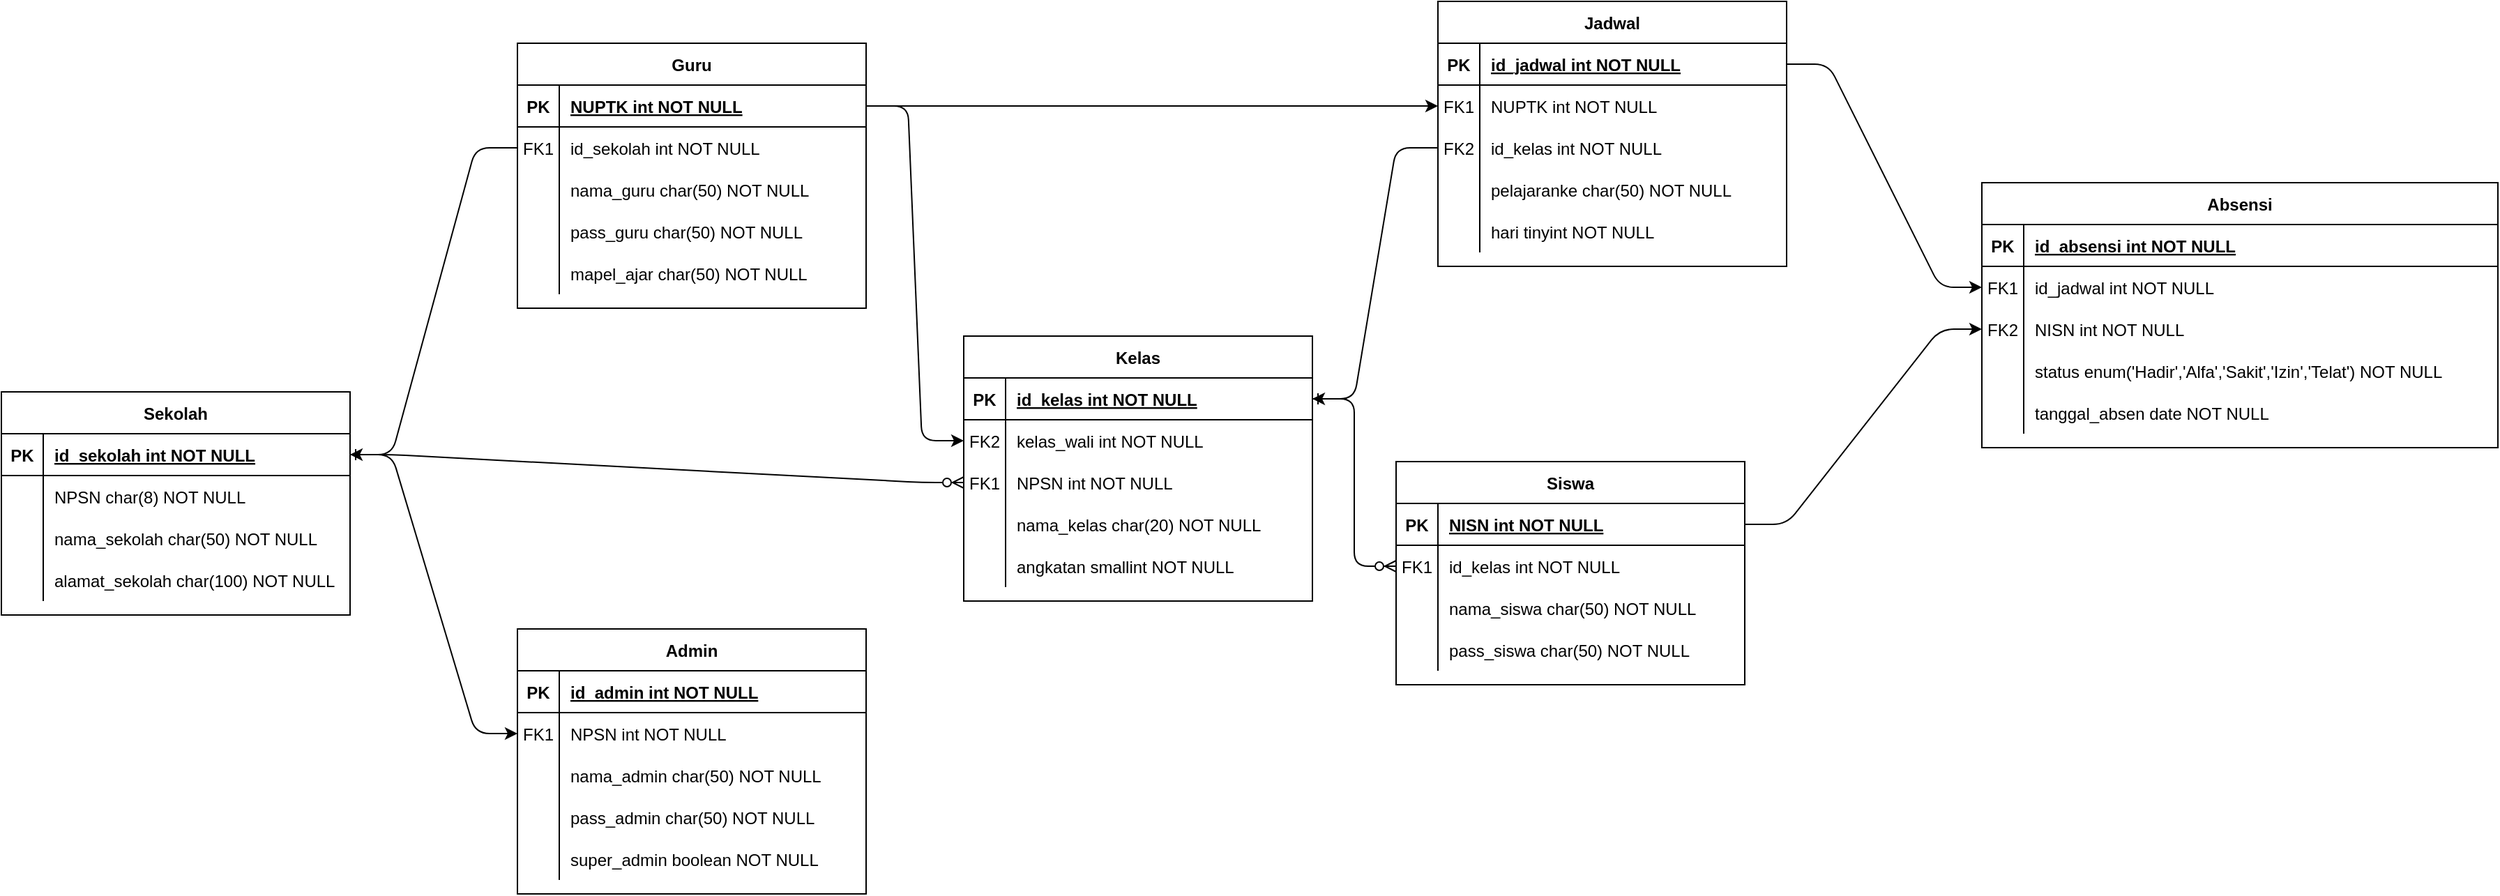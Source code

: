 <mxfile version="24.3.1" type="github">
  <diagram id="R2lEEEUBdFMjLlhIrx00" name="Page-1">
    <mxGraphModel dx="1929" dy="1655" grid="1" gridSize="10" guides="1" tooltips="1" connect="1" arrows="1" fold="1" page="1" pageScale="1" pageWidth="850" pageHeight="1100" math="0" shadow="0" extFonts="Permanent Marker^https://fonts.googleapis.com/css?family=Permanent+Marker">
      <root>
        <mxCell id="0" />
        <mxCell id="1" parent="0" />
        <mxCell id="C-vyLk0tnHw3VtMMgP7b-1" value="" style="edgeStyle=entityRelationEdgeStyle;endArrow=ERzeroToMany;startArrow=ERone;endFill=1;startFill=0;exitX=1;exitY=0.5;exitDx=0;exitDy=0;" parent="1" source="qfXCNhMlmy6fpv2L7N5--2" target="C-vyLk0tnHw3VtMMgP7b-6" edge="1">
          <mxGeometry width="100" height="100" relative="1" as="geometry">
            <mxPoint x="-100" y="-70" as="sourcePoint" />
            <mxPoint y="-170" as="targetPoint" />
          </mxGeometry>
        </mxCell>
        <mxCell id="C-vyLk0tnHw3VtMMgP7b-12" value="" style="edgeStyle=entityRelationEdgeStyle;endArrow=ERzeroToMany;startArrow=ERone;endFill=1;startFill=0;" parent="1" source="C-vyLk0tnHw3VtMMgP7b-3" target="C-vyLk0tnHw3VtMMgP7b-17" edge="1">
          <mxGeometry width="100" height="100" relative="1" as="geometry">
            <mxPoint x="-40" y="-610" as="sourcePoint" />
            <mxPoint x="20" y="-585" as="targetPoint" />
          </mxGeometry>
        </mxCell>
        <mxCell id="C-vyLk0tnHw3VtMMgP7b-2" value="Kelas" style="shape=table;startSize=30;container=1;collapsible=1;childLayout=tableLayout;fixedRows=1;rowLines=0;fontStyle=1;align=center;resizeLast=1;" parent="1" vertex="1">
          <mxGeometry x="-310" y="-710" width="250" height="190" as="geometry" />
        </mxCell>
        <mxCell id="C-vyLk0tnHw3VtMMgP7b-3" value="" style="shape=partialRectangle;collapsible=0;dropTarget=0;pointerEvents=0;fillColor=none;points=[[0,0.5],[1,0.5]];portConstraint=eastwest;top=0;left=0;right=0;bottom=1;" parent="C-vyLk0tnHw3VtMMgP7b-2" vertex="1">
          <mxGeometry y="30" width="250" height="30" as="geometry" />
        </mxCell>
        <mxCell id="C-vyLk0tnHw3VtMMgP7b-4" value="PK" style="shape=partialRectangle;overflow=hidden;connectable=0;fillColor=none;top=0;left=0;bottom=0;right=0;fontStyle=1;" parent="C-vyLk0tnHw3VtMMgP7b-3" vertex="1">
          <mxGeometry width="30" height="30" as="geometry">
            <mxRectangle width="30" height="30" as="alternateBounds" />
          </mxGeometry>
        </mxCell>
        <mxCell id="C-vyLk0tnHw3VtMMgP7b-5" value="id_kelas int NOT NULL " style="shape=partialRectangle;overflow=hidden;connectable=0;fillColor=none;top=0;left=0;bottom=0;right=0;align=left;spacingLeft=6;fontStyle=5;" parent="C-vyLk0tnHw3VtMMgP7b-3" vertex="1">
          <mxGeometry x="30" width="220" height="30" as="geometry">
            <mxRectangle width="220" height="30" as="alternateBounds" />
          </mxGeometry>
        </mxCell>
        <mxCell id="qfXCNhMlmy6fpv2L7N5--74" value="" style="shape=partialRectangle;collapsible=0;dropTarget=0;pointerEvents=0;fillColor=none;points=[[0,0.5],[1,0.5]];portConstraint=eastwest;top=0;left=0;right=0;bottom=0;" parent="C-vyLk0tnHw3VtMMgP7b-2" vertex="1">
          <mxGeometry y="60" width="250" height="30" as="geometry" />
        </mxCell>
        <mxCell id="qfXCNhMlmy6fpv2L7N5--75" value="FK2" style="shape=partialRectangle;overflow=hidden;connectable=0;fillColor=none;top=0;left=0;bottom=0;right=0;" parent="qfXCNhMlmy6fpv2L7N5--74" vertex="1">
          <mxGeometry width="30" height="30" as="geometry">
            <mxRectangle width="30" height="30" as="alternateBounds" />
          </mxGeometry>
        </mxCell>
        <mxCell id="qfXCNhMlmy6fpv2L7N5--76" value="kelas_wali int NOT NULL" style="shape=partialRectangle;overflow=hidden;connectable=0;fillColor=none;top=0;left=0;bottom=0;right=0;align=left;spacingLeft=6;" parent="qfXCNhMlmy6fpv2L7N5--74" vertex="1">
          <mxGeometry x="30" width="220" height="30" as="geometry">
            <mxRectangle width="220" height="30" as="alternateBounds" />
          </mxGeometry>
        </mxCell>
        <mxCell id="C-vyLk0tnHw3VtMMgP7b-6" value="" style="shape=partialRectangle;collapsible=0;dropTarget=0;pointerEvents=0;fillColor=none;points=[[0,0.5],[1,0.5]];portConstraint=eastwest;top=0;left=0;right=0;bottom=0;" parent="C-vyLk0tnHw3VtMMgP7b-2" vertex="1">
          <mxGeometry y="90" width="250" height="30" as="geometry" />
        </mxCell>
        <mxCell id="C-vyLk0tnHw3VtMMgP7b-7" value="FK1" style="shape=partialRectangle;overflow=hidden;connectable=0;fillColor=none;top=0;left=0;bottom=0;right=0;" parent="C-vyLk0tnHw3VtMMgP7b-6" vertex="1">
          <mxGeometry width="30" height="30" as="geometry">
            <mxRectangle width="30" height="30" as="alternateBounds" />
          </mxGeometry>
        </mxCell>
        <mxCell id="C-vyLk0tnHw3VtMMgP7b-8" value="NPSN int NOT NULL" style="shape=partialRectangle;overflow=hidden;connectable=0;fillColor=none;top=0;left=0;bottom=0;right=0;align=left;spacingLeft=6;" parent="C-vyLk0tnHw3VtMMgP7b-6" vertex="1">
          <mxGeometry x="30" width="220" height="30" as="geometry">
            <mxRectangle width="220" height="30" as="alternateBounds" />
          </mxGeometry>
        </mxCell>
        <mxCell id="C-vyLk0tnHw3VtMMgP7b-9" value="" style="shape=partialRectangle;collapsible=0;dropTarget=0;pointerEvents=0;fillColor=none;points=[[0,0.5],[1,0.5]];portConstraint=eastwest;top=0;left=0;right=0;bottom=0;" parent="C-vyLk0tnHw3VtMMgP7b-2" vertex="1">
          <mxGeometry y="120" width="250" height="30" as="geometry" />
        </mxCell>
        <mxCell id="C-vyLk0tnHw3VtMMgP7b-10" value="" style="shape=partialRectangle;overflow=hidden;connectable=0;fillColor=none;top=0;left=0;bottom=0;right=0;" parent="C-vyLk0tnHw3VtMMgP7b-9" vertex="1">
          <mxGeometry width="30" height="30" as="geometry">
            <mxRectangle width="30" height="30" as="alternateBounds" />
          </mxGeometry>
        </mxCell>
        <mxCell id="C-vyLk0tnHw3VtMMgP7b-11" value="nama_kelas char(20) NOT NULL" style="shape=partialRectangle;overflow=hidden;connectable=0;fillColor=none;top=0;left=0;bottom=0;right=0;align=left;spacingLeft=6;" parent="C-vyLk0tnHw3VtMMgP7b-9" vertex="1">
          <mxGeometry x="30" width="220" height="30" as="geometry">
            <mxRectangle width="220" height="30" as="alternateBounds" />
          </mxGeometry>
        </mxCell>
        <mxCell id="qfXCNhMlmy6fpv2L7N5--68" value="" style="shape=partialRectangle;collapsible=0;dropTarget=0;pointerEvents=0;fillColor=none;points=[[0,0.5],[1,0.5]];portConstraint=eastwest;top=0;left=0;right=0;bottom=0;" parent="C-vyLk0tnHw3VtMMgP7b-2" vertex="1">
          <mxGeometry y="150" width="250" height="30" as="geometry" />
        </mxCell>
        <mxCell id="qfXCNhMlmy6fpv2L7N5--69" value="" style="shape=partialRectangle;overflow=hidden;connectable=0;fillColor=none;top=0;left=0;bottom=0;right=0;" parent="qfXCNhMlmy6fpv2L7N5--68" vertex="1">
          <mxGeometry width="30" height="30" as="geometry">
            <mxRectangle width="30" height="30" as="alternateBounds" />
          </mxGeometry>
        </mxCell>
        <mxCell id="qfXCNhMlmy6fpv2L7N5--70" value="angkatan smallint NOT NULL" style="shape=partialRectangle;overflow=hidden;connectable=0;fillColor=none;top=0;left=0;bottom=0;right=0;align=left;spacingLeft=6;" parent="qfXCNhMlmy6fpv2L7N5--68" vertex="1">
          <mxGeometry x="30" width="220" height="30" as="geometry">
            <mxRectangle width="220" height="30" as="alternateBounds" />
          </mxGeometry>
        </mxCell>
        <mxCell id="C-vyLk0tnHw3VtMMgP7b-13" value="Siswa" style="shape=table;startSize=30;container=1;collapsible=1;childLayout=tableLayout;fixedRows=1;rowLines=0;fontStyle=1;align=center;resizeLast=1;" parent="1" vertex="1">
          <mxGeometry y="-620" width="250" height="160" as="geometry" />
        </mxCell>
        <mxCell id="C-vyLk0tnHw3VtMMgP7b-14" value="" style="shape=partialRectangle;collapsible=0;dropTarget=0;pointerEvents=0;fillColor=none;points=[[0,0.5],[1,0.5]];portConstraint=eastwest;top=0;left=0;right=0;bottom=1;" parent="C-vyLk0tnHw3VtMMgP7b-13" vertex="1">
          <mxGeometry y="30" width="250" height="30" as="geometry" />
        </mxCell>
        <mxCell id="C-vyLk0tnHw3VtMMgP7b-15" value="PK" style="shape=partialRectangle;overflow=hidden;connectable=0;fillColor=none;top=0;left=0;bottom=0;right=0;fontStyle=1;" parent="C-vyLk0tnHw3VtMMgP7b-14" vertex="1">
          <mxGeometry width="30" height="30" as="geometry">
            <mxRectangle width="30" height="30" as="alternateBounds" />
          </mxGeometry>
        </mxCell>
        <mxCell id="C-vyLk0tnHw3VtMMgP7b-16" value="NISN int NOT NULL " style="shape=partialRectangle;overflow=hidden;connectable=0;fillColor=none;top=0;left=0;bottom=0;right=0;align=left;spacingLeft=6;fontStyle=5;" parent="C-vyLk0tnHw3VtMMgP7b-14" vertex="1">
          <mxGeometry x="30" width="220" height="30" as="geometry">
            <mxRectangle width="220" height="30" as="alternateBounds" />
          </mxGeometry>
        </mxCell>
        <mxCell id="C-vyLk0tnHw3VtMMgP7b-17" value="" style="shape=partialRectangle;collapsible=0;dropTarget=0;pointerEvents=0;fillColor=none;points=[[0,0.5],[1,0.5]];portConstraint=eastwest;top=0;left=0;right=0;bottom=0;" parent="C-vyLk0tnHw3VtMMgP7b-13" vertex="1">
          <mxGeometry y="60" width="250" height="30" as="geometry" />
        </mxCell>
        <mxCell id="C-vyLk0tnHw3VtMMgP7b-18" value="FK1" style="shape=partialRectangle;overflow=hidden;connectable=0;fillColor=none;top=0;left=0;bottom=0;right=0;" parent="C-vyLk0tnHw3VtMMgP7b-17" vertex="1">
          <mxGeometry width="30" height="30" as="geometry">
            <mxRectangle width="30" height="30" as="alternateBounds" />
          </mxGeometry>
        </mxCell>
        <mxCell id="C-vyLk0tnHw3VtMMgP7b-19" value="id_kelas int NOT NULL" style="shape=partialRectangle;overflow=hidden;connectable=0;fillColor=none;top=0;left=0;bottom=0;right=0;align=left;spacingLeft=6;" parent="C-vyLk0tnHw3VtMMgP7b-17" vertex="1">
          <mxGeometry x="30" width="220" height="30" as="geometry">
            <mxRectangle width="220" height="30" as="alternateBounds" />
          </mxGeometry>
        </mxCell>
        <mxCell id="C-vyLk0tnHw3VtMMgP7b-20" value="" style="shape=partialRectangle;collapsible=0;dropTarget=0;pointerEvents=0;fillColor=none;points=[[0,0.5],[1,0.5]];portConstraint=eastwest;top=0;left=0;right=0;bottom=0;" parent="C-vyLk0tnHw3VtMMgP7b-13" vertex="1">
          <mxGeometry y="90" width="250" height="30" as="geometry" />
        </mxCell>
        <mxCell id="C-vyLk0tnHw3VtMMgP7b-21" value="" style="shape=partialRectangle;overflow=hidden;connectable=0;fillColor=none;top=0;left=0;bottom=0;right=0;" parent="C-vyLk0tnHw3VtMMgP7b-20" vertex="1">
          <mxGeometry width="30" height="30" as="geometry">
            <mxRectangle width="30" height="30" as="alternateBounds" />
          </mxGeometry>
        </mxCell>
        <mxCell id="C-vyLk0tnHw3VtMMgP7b-22" value="nama_siswa char(50) NOT NULL" style="shape=partialRectangle;overflow=hidden;connectable=0;fillColor=none;top=0;left=0;bottom=0;right=0;align=left;spacingLeft=6;" parent="C-vyLk0tnHw3VtMMgP7b-20" vertex="1">
          <mxGeometry x="30" width="220" height="30" as="geometry">
            <mxRectangle width="220" height="30" as="alternateBounds" />
          </mxGeometry>
        </mxCell>
        <mxCell id="qfXCNhMlmy6fpv2L7N5--38" value="" style="shape=partialRectangle;collapsible=0;dropTarget=0;pointerEvents=0;fillColor=none;points=[[0,0.5],[1,0.5]];portConstraint=eastwest;top=0;left=0;right=0;bottom=0;" parent="C-vyLk0tnHw3VtMMgP7b-13" vertex="1">
          <mxGeometry y="120" width="250" height="30" as="geometry" />
        </mxCell>
        <mxCell id="qfXCNhMlmy6fpv2L7N5--39" value="" style="shape=partialRectangle;overflow=hidden;connectable=0;fillColor=none;top=0;left=0;bottom=0;right=0;" parent="qfXCNhMlmy6fpv2L7N5--38" vertex="1">
          <mxGeometry width="30" height="30" as="geometry">
            <mxRectangle width="30" height="30" as="alternateBounds" />
          </mxGeometry>
        </mxCell>
        <mxCell id="qfXCNhMlmy6fpv2L7N5--40" value="pass_siswa char(50) NOT NULL" style="shape=partialRectangle;overflow=hidden;connectable=0;fillColor=none;top=0;left=0;bottom=0;right=0;align=left;spacingLeft=6;" parent="qfXCNhMlmy6fpv2L7N5--38" vertex="1">
          <mxGeometry x="30" width="220" height="30" as="geometry">
            <mxRectangle width="220" height="30" as="alternateBounds" />
          </mxGeometry>
        </mxCell>
        <mxCell id="C-vyLk0tnHw3VtMMgP7b-23" value="Guru" style="shape=table;startSize=30;container=1;collapsible=1;childLayout=tableLayout;fixedRows=1;rowLines=0;fontStyle=1;align=center;resizeLast=1;" parent="1" vertex="1">
          <mxGeometry x="-630" y="-920" width="250" height="190" as="geometry" />
        </mxCell>
        <mxCell id="C-vyLk0tnHw3VtMMgP7b-24" value="" style="shape=partialRectangle;collapsible=0;dropTarget=0;pointerEvents=0;fillColor=none;points=[[0,0.5],[1,0.5]];portConstraint=eastwest;top=0;left=0;right=0;bottom=1;" parent="C-vyLk0tnHw3VtMMgP7b-23" vertex="1">
          <mxGeometry y="30" width="250" height="30" as="geometry" />
        </mxCell>
        <mxCell id="C-vyLk0tnHw3VtMMgP7b-25" value="PK" style="shape=partialRectangle;overflow=hidden;connectable=0;fillColor=none;top=0;left=0;bottom=0;right=0;fontStyle=1;" parent="C-vyLk0tnHw3VtMMgP7b-24" vertex="1">
          <mxGeometry width="30" height="30" as="geometry">
            <mxRectangle width="30" height="30" as="alternateBounds" />
          </mxGeometry>
        </mxCell>
        <mxCell id="C-vyLk0tnHw3VtMMgP7b-26" value="NUPTK int NOT NULL " style="shape=partialRectangle;overflow=hidden;connectable=0;fillColor=none;top=0;left=0;bottom=0;right=0;align=left;spacingLeft=6;fontStyle=5;" parent="C-vyLk0tnHw3VtMMgP7b-24" vertex="1">
          <mxGeometry x="30" width="220" height="30" as="geometry">
            <mxRectangle width="220" height="30" as="alternateBounds" />
          </mxGeometry>
        </mxCell>
        <mxCell id="w03JWJUsY9yZ_D98gimL-8" value="" style="shape=partialRectangle;collapsible=0;dropTarget=0;pointerEvents=0;fillColor=none;points=[[0,0.5],[1,0.5]];portConstraint=eastwest;top=0;left=0;right=0;bottom=0;" vertex="1" parent="C-vyLk0tnHw3VtMMgP7b-23">
          <mxGeometry y="60" width="250" height="30" as="geometry" />
        </mxCell>
        <mxCell id="w03JWJUsY9yZ_D98gimL-9" value="FK1" style="shape=partialRectangle;overflow=hidden;connectable=0;fillColor=none;top=0;left=0;bottom=0;right=0;" vertex="1" parent="w03JWJUsY9yZ_D98gimL-8">
          <mxGeometry width="30" height="30" as="geometry">
            <mxRectangle width="30" height="30" as="alternateBounds" />
          </mxGeometry>
        </mxCell>
        <mxCell id="w03JWJUsY9yZ_D98gimL-10" value="id_sekolah int NOT NULL" style="shape=partialRectangle;overflow=hidden;connectable=0;fillColor=none;top=0;left=0;bottom=0;right=0;align=left;spacingLeft=6;" vertex="1" parent="w03JWJUsY9yZ_D98gimL-8">
          <mxGeometry x="30" width="220" height="30" as="geometry">
            <mxRectangle width="220" height="30" as="alternateBounds" />
          </mxGeometry>
        </mxCell>
        <mxCell id="C-vyLk0tnHw3VtMMgP7b-27" value="" style="shape=partialRectangle;collapsible=0;dropTarget=0;pointerEvents=0;fillColor=none;points=[[0,0.5],[1,0.5]];portConstraint=eastwest;top=0;left=0;right=0;bottom=0;" parent="C-vyLk0tnHw3VtMMgP7b-23" vertex="1">
          <mxGeometry y="90" width="250" height="30" as="geometry" />
        </mxCell>
        <mxCell id="C-vyLk0tnHw3VtMMgP7b-28" value="" style="shape=partialRectangle;overflow=hidden;connectable=0;fillColor=none;top=0;left=0;bottom=0;right=0;" parent="C-vyLk0tnHw3VtMMgP7b-27" vertex="1">
          <mxGeometry width="30" height="30" as="geometry">
            <mxRectangle width="30" height="30" as="alternateBounds" />
          </mxGeometry>
        </mxCell>
        <mxCell id="C-vyLk0tnHw3VtMMgP7b-29" value="nama_guru char(50) NOT NULL" style="shape=partialRectangle;overflow=hidden;connectable=0;fillColor=none;top=0;left=0;bottom=0;right=0;align=left;spacingLeft=6;" parent="C-vyLk0tnHw3VtMMgP7b-27" vertex="1">
          <mxGeometry x="30" width="220" height="30" as="geometry">
            <mxRectangle width="220" height="30" as="alternateBounds" />
          </mxGeometry>
        </mxCell>
        <mxCell id="qfXCNhMlmy6fpv2L7N5--102" value="" style="shape=partialRectangle;collapsible=0;dropTarget=0;pointerEvents=0;fillColor=none;points=[[0,0.5],[1,0.5]];portConstraint=eastwest;top=0;left=0;right=0;bottom=0;" parent="C-vyLk0tnHw3VtMMgP7b-23" vertex="1">
          <mxGeometry y="120" width="250" height="30" as="geometry" />
        </mxCell>
        <mxCell id="qfXCNhMlmy6fpv2L7N5--103" value="" style="shape=partialRectangle;overflow=hidden;connectable=0;fillColor=none;top=0;left=0;bottom=0;right=0;" parent="qfXCNhMlmy6fpv2L7N5--102" vertex="1">
          <mxGeometry width="30" height="30" as="geometry">
            <mxRectangle width="30" height="30" as="alternateBounds" />
          </mxGeometry>
        </mxCell>
        <mxCell id="qfXCNhMlmy6fpv2L7N5--104" value="pass_guru char(50) NOT NULL" style="shape=partialRectangle;overflow=hidden;connectable=0;fillColor=none;top=0;left=0;bottom=0;right=0;align=left;spacingLeft=6;" parent="qfXCNhMlmy6fpv2L7N5--102" vertex="1">
          <mxGeometry x="30" width="220" height="30" as="geometry">
            <mxRectangle width="220" height="30" as="alternateBounds" />
          </mxGeometry>
        </mxCell>
        <mxCell id="qfXCNhMlmy6fpv2L7N5--87" value="" style="shape=partialRectangle;collapsible=0;dropTarget=0;pointerEvents=0;fillColor=none;points=[[0,0.5],[1,0.5]];portConstraint=eastwest;top=0;left=0;right=0;bottom=0;" parent="C-vyLk0tnHw3VtMMgP7b-23" vertex="1">
          <mxGeometry y="150" width="250" height="30" as="geometry" />
        </mxCell>
        <mxCell id="qfXCNhMlmy6fpv2L7N5--88" value="" style="shape=partialRectangle;overflow=hidden;connectable=0;fillColor=none;top=0;left=0;bottom=0;right=0;" parent="qfXCNhMlmy6fpv2L7N5--87" vertex="1">
          <mxGeometry width="30" height="30" as="geometry">
            <mxRectangle width="30" height="30" as="alternateBounds" />
          </mxGeometry>
        </mxCell>
        <mxCell id="qfXCNhMlmy6fpv2L7N5--89" value="mapel_ajar char(50) NOT NULL" style="shape=partialRectangle;overflow=hidden;connectable=0;fillColor=none;top=0;left=0;bottom=0;right=0;align=left;spacingLeft=6;" parent="qfXCNhMlmy6fpv2L7N5--87" vertex="1">
          <mxGeometry x="30" width="220" height="30" as="geometry">
            <mxRectangle width="220" height="30" as="alternateBounds" />
          </mxGeometry>
        </mxCell>
        <mxCell id="qfXCNhMlmy6fpv2L7N5--1" value="Sekolah" style="shape=table;startSize=30;container=1;collapsible=1;childLayout=tableLayout;fixedRows=1;rowLines=0;fontStyle=1;align=center;resizeLast=1;" parent="1" vertex="1">
          <mxGeometry x="-1000" y="-670" width="250" height="160" as="geometry" />
        </mxCell>
        <mxCell id="qfXCNhMlmy6fpv2L7N5--2" value="" style="shape=partialRectangle;collapsible=0;dropTarget=0;pointerEvents=0;fillColor=none;points=[[0,0.5],[1,0.5]];portConstraint=eastwest;top=0;left=0;right=0;bottom=1;" parent="qfXCNhMlmy6fpv2L7N5--1" vertex="1">
          <mxGeometry y="30" width="250" height="30" as="geometry" />
        </mxCell>
        <mxCell id="qfXCNhMlmy6fpv2L7N5--3" value="PK" style="shape=partialRectangle;overflow=hidden;connectable=0;fillColor=none;top=0;left=0;bottom=0;right=0;fontStyle=1;" parent="qfXCNhMlmy6fpv2L7N5--2" vertex="1">
          <mxGeometry width="30" height="30" as="geometry">
            <mxRectangle width="30" height="30" as="alternateBounds" />
          </mxGeometry>
        </mxCell>
        <mxCell id="qfXCNhMlmy6fpv2L7N5--4" value="id_sekolah int NOT NULL " style="shape=partialRectangle;overflow=hidden;connectable=0;fillColor=none;top=0;left=0;bottom=0;right=0;align=left;spacingLeft=6;fontStyle=5;" parent="qfXCNhMlmy6fpv2L7N5--2" vertex="1">
          <mxGeometry x="30" width="220" height="30" as="geometry">
            <mxRectangle width="220" height="30" as="alternateBounds" />
          </mxGeometry>
        </mxCell>
        <mxCell id="qfXCNhMlmy6fpv2L7N5--5" value="" style="shape=partialRectangle;collapsible=0;dropTarget=0;pointerEvents=0;fillColor=none;points=[[0,0.5],[1,0.5]];portConstraint=eastwest;top=0;left=0;right=0;bottom=0;" parent="qfXCNhMlmy6fpv2L7N5--1" vertex="1">
          <mxGeometry y="60" width="250" height="30" as="geometry" />
        </mxCell>
        <mxCell id="qfXCNhMlmy6fpv2L7N5--6" value="" style="shape=partialRectangle;overflow=hidden;connectable=0;fillColor=none;top=0;left=0;bottom=0;right=0;" parent="qfXCNhMlmy6fpv2L7N5--5" vertex="1">
          <mxGeometry width="30" height="30" as="geometry">
            <mxRectangle width="30" height="30" as="alternateBounds" />
          </mxGeometry>
        </mxCell>
        <mxCell id="qfXCNhMlmy6fpv2L7N5--7" value="NPSN char(8) NOT NULL" style="shape=partialRectangle;overflow=hidden;connectable=0;fillColor=none;top=0;left=0;bottom=0;right=0;align=left;spacingLeft=6;" parent="qfXCNhMlmy6fpv2L7N5--5" vertex="1">
          <mxGeometry x="30" width="220" height="30" as="geometry">
            <mxRectangle width="220" height="30" as="alternateBounds" />
          </mxGeometry>
        </mxCell>
        <mxCell id="EaOaO4Ws_Mk2pHga5-rP-1" value="" style="shape=partialRectangle;collapsible=0;dropTarget=0;pointerEvents=0;fillColor=none;points=[[0,0.5],[1,0.5]];portConstraint=eastwest;top=0;left=0;right=0;bottom=0;" parent="qfXCNhMlmy6fpv2L7N5--1" vertex="1">
          <mxGeometry y="90" width="250" height="30" as="geometry" />
        </mxCell>
        <mxCell id="EaOaO4Ws_Mk2pHga5-rP-2" value="" style="shape=partialRectangle;overflow=hidden;connectable=0;fillColor=none;top=0;left=0;bottom=0;right=0;" parent="EaOaO4Ws_Mk2pHga5-rP-1" vertex="1">
          <mxGeometry width="30" height="30" as="geometry">
            <mxRectangle width="30" height="30" as="alternateBounds" />
          </mxGeometry>
        </mxCell>
        <mxCell id="EaOaO4Ws_Mk2pHga5-rP-3" value="nama_sekolah char(50) NOT NULL" style="shape=partialRectangle;overflow=hidden;connectable=0;fillColor=none;top=0;left=0;bottom=0;right=0;align=left;spacingLeft=6;" parent="EaOaO4Ws_Mk2pHga5-rP-1" vertex="1">
          <mxGeometry x="30" width="220" height="30" as="geometry">
            <mxRectangle width="220" height="30" as="alternateBounds" />
          </mxGeometry>
        </mxCell>
        <mxCell id="qfXCNhMlmy6fpv2L7N5--25" value="" style="shape=partialRectangle;collapsible=0;dropTarget=0;pointerEvents=0;fillColor=none;points=[[0,0.5],[1,0.5]];portConstraint=eastwest;top=0;left=0;right=0;bottom=0;" parent="qfXCNhMlmy6fpv2L7N5--1" vertex="1">
          <mxGeometry y="120" width="250" height="30" as="geometry" />
        </mxCell>
        <mxCell id="qfXCNhMlmy6fpv2L7N5--26" value="" style="shape=partialRectangle;overflow=hidden;connectable=0;fillColor=none;top=0;left=0;bottom=0;right=0;" parent="qfXCNhMlmy6fpv2L7N5--25" vertex="1">
          <mxGeometry width="30" height="30" as="geometry">
            <mxRectangle width="30" height="30" as="alternateBounds" />
          </mxGeometry>
        </mxCell>
        <mxCell id="qfXCNhMlmy6fpv2L7N5--27" value="alamat_sekolah char(100) NOT NULL" style="shape=partialRectangle;overflow=hidden;connectable=0;fillColor=none;top=0;left=0;bottom=0;right=0;align=left;spacingLeft=6;" parent="qfXCNhMlmy6fpv2L7N5--25" vertex="1">
          <mxGeometry x="30" width="220" height="30" as="geometry">
            <mxRectangle width="220" height="30" as="alternateBounds" />
          </mxGeometry>
        </mxCell>
        <mxCell id="qfXCNhMlmy6fpv2L7N5--18" value="Admin" style="shape=table;startSize=30;container=1;collapsible=1;childLayout=tableLayout;fixedRows=1;rowLines=0;fontStyle=1;align=center;resizeLast=1;" parent="1" vertex="1">
          <mxGeometry x="-630" y="-500" width="250" height="190" as="geometry" />
        </mxCell>
        <mxCell id="qfXCNhMlmy6fpv2L7N5--19" value="" style="shape=partialRectangle;collapsible=0;dropTarget=0;pointerEvents=0;fillColor=none;points=[[0,0.5],[1,0.5]];portConstraint=eastwest;top=0;left=0;right=0;bottom=1;" parent="qfXCNhMlmy6fpv2L7N5--18" vertex="1">
          <mxGeometry y="30" width="250" height="30" as="geometry" />
        </mxCell>
        <mxCell id="qfXCNhMlmy6fpv2L7N5--20" value="PK" style="shape=partialRectangle;overflow=hidden;connectable=0;fillColor=none;top=0;left=0;bottom=0;right=0;fontStyle=1;" parent="qfXCNhMlmy6fpv2L7N5--19" vertex="1">
          <mxGeometry width="30" height="30" as="geometry">
            <mxRectangle width="30" height="30" as="alternateBounds" />
          </mxGeometry>
        </mxCell>
        <mxCell id="qfXCNhMlmy6fpv2L7N5--21" value="id_admin int NOT NULL " style="shape=partialRectangle;overflow=hidden;connectable=0;fillColor=none;top=0;left=0;bottom=0;right=0;align=left;spacingLeft=6;fontStyle=5;" parent="qfXCNhMlmy6fpv2L7N5--19" vertex="1">
          <mxGeometry x="30" width="220" height="30" as="geometry">
            <mxRectangle width="220" height="30" as="alternateBounds" />
          </mxGeometry>
        </mxCell>
        <mxCell id="qfXCNhMlmy6fpv2L7N5--34" value="" style="shape=partialRectangle;collapsible=0;dropTarget=0;pointerEvents=0;fillColor=none;points=[[0,0.5],[1,0.5]];portConstraint=eastwest;top=0;left=0;right=0;bottom=0;" parent="qfXCNhMlmy6fpv2L7N5--18" vertex="1">
          <mxGeometry y="60" width="250" height="30" as="geometry" />
        </mxCell>
        <mxCell id="qfXCNhMlmy6fpv2L7N5--35" value="FK1" style="shape=partialRectangle;overflow=hidden;connectable=0;fillColor=none;top=0;left=0;bottom=0;right=0;" parent="qfXCNhMlmy6fpv2L7N5--34" vertex="1">
          <mxGeometry width="30" height="30" as="geometry">
            <mxRectangle width="30" height="30" as="alternateBounds" />
          </mxGeometry>
        </mxCell>
        <mxCell id="qfXCNhMlmy6fpv2L7N5--36" value="NPSN int NOT NULL" style="shape=partialRectangle;overflow=hidden;connectable=0;fillColor=none;top=0;left=0;bottom=0;right=0;align=left;spacingLeft=6;" parent="qfXCNhMlmy6fpv2L7N5--34" vertex="1">
          <mxGeometry x="30" width="220" height="30" as="geometry">
            <mxRectangle width="220" height="30" as="alternateBounds" />
          </mxGeometry>
        </mxCell>
        <mxCell id="qfXCNhMlmy6fpv2L7N5--22" value="" style="shape=partialRectangle;collapsible=0;dropTarget=0;pointerEvents=0;fillColor=none;points=[[0,0.5],[1,0.5]];portConstraint=eastwest;top=0;left=0;right=0;bottom=0;" parent="qfXCNhMlmy6fpv2L7N5--18" vertex="1">
          <mxGeometry y="90" width="250" height="30" as="geometry" />
        </mxCell>
        <mxCell id="qfXCNhMlmy6fpv2L7N5--23" value="" style="shape=partialRectangle;overflow=hidden;connectable=0;fillColor=none;top=0;left=0;bottom=0;right=0;" parent="qfXCNhMlmy6fpv2L7N5--22" vertex="1">
          <mxGeometry width="30" height="30" as="geometry">
            <mxRectangle width="30" height="30" as="alternateBounds" />
          </mxGeometry>
        </mxCell>
        <mxCell id="qfXCNhMlmy6fpv2L7N5--24" value="nama_admin char(50) NOT NULL" style="shape=partialRectangle;overflow=hidden;connectable=0;fillColor=none;top=0;left=0;bottom=0;right=0;align=left;spacingLeft=6;" parent="qfXCNhMlmy6fpv2L7N5--22" vertex="1">
          <mxGeometry x="30" width="220" height="30" as="geometry">
            <mxRectangle width="220" height="30" as="alternateBounds" />
          </mxGeometry>
        </mxCell>
        <mxCell id="qfXCNhMlmy6fpv2L7N5--28" value="" style="shape=partialRectangle;collapsible=0;dropTarget=0;pointerEvents=0;fillColor=none;points=[[0,0.5],[1,0.5]];portConstraint=eastwest;top=0;left=0;right=0;bottom=0;" parent="qfXCNhMlmy6fpv2L7N5--18" vertex="1">
          <mxGeometry y="120" width="250" height="30" as="geometry" />
        </mxCell>
        <mxCell id="qfXCNhMlmy6fpv2L7N5--29" value="" style="shape=partialRectangle;overflow=hidden;connectable=0;fillColor=none;top=0;left=0;bottom=0;right=0;" parent="qfXCNhMlmy6fpv2L7N5--28" vertex="1">
          <mxGeometry width="30" height="30" as="geometry">
            <mxRectangle width="30" height="30" as="alternateBounds" />
          </mxGeometry>
        </mxCell>
        <mxCell id="qfXCNhMlmy6fpv2L7N5--30" value="pass_admin char(50) NOT NULL" style="shape=partialRectangle;overflow=hidden;connectable=0;fillColor=none;top=0;left=0;bottom=0;right=0;align=left;spacingLeft=6;" parent="qfXCNhMlmy6fpv2L7N5--28" vertex="1">
          <mxGeometry x="30" width="220" height="30" as="geometry">
            <mxRectangle width="220" height="30" as="alternateBounds" />
          </mxGeometry>
        </mxCell>
        <mxCell id="qfXCNhMlmy6fpv2L7N5--31" value="" style="shape=partialRectangle;collapsible=0;dropTarget=0;pointerEvents=0;fillColor=none;points=[[0,0.5],[1,0.5]];portConstraint=eastwest;top=0;left=0;right=0;bottom=0;" parent="qfXCNhMlmy6fpv2L7N5--18" vertex="1">
          <mxGeometry y="150" width="250" height="30" as="geometry" />
        </mxCell>
        <mxCell id="qfXCNhMlmy6fpv2L7N5--32" value="" style="shape=partialRectangle;overflow=hidden;connectable=0;fillColor=none;top=0;left=0;bottom=0;right=0;" parent="qfXCNhMlmy6fpv2L7N5--31" vertex="1">
          <mxGeometry width="30" height="30" as="geometry">
            <mxRectangle width="30" height="30" as="alternateBounds" />
          </mxGeometry>
        </mxCell>
        <mxCell id="qfXCNhMlmy6fpv2L7N5--33" value="super_admin boolean NOT NULL" style="shape=partialRectangle;overflow=hidden;connectable=0;fillColor=none;top=0;left=0;bottom=0;right=0;align=left;spacingLeft=6;" parent="qfXCNhMlmy6fpv2L7N5--31" vertex="1">
          <mxGeometry x="30" width="220" height="30" as="geometry">
            <mxRectangle width="220" height="30" as="alternateBounds" />
          </mxGeometry>
        </mxCell>
        <mxCell id="qfXCNhMlmy6fpv2L7N5--37" style="edgeStyle=entityRelationEdgeStyle;rounded=1;orthogonalLoop=1;jettySize=auto;html=1;curved=0;" parent="1" source="qfXCNhMlmy6fpv2L7N5--2" target="qfXCNhMlmy6fpv2L7N5--34" edge="1">
          <mxGeometry relative="1" as="geometry" />
        </mxCell>
        <mxCell id="qfXCNhMlmy6fpv2L7N5--54" value="Absensi" style="shape=table;startSize=30;container=1;collapsible=1;childLayout=tableLayout;fixedRows=1;rowLines=0;fontStyle=1;align=center;resizeLast=1;" parent="1" vertex="1">
          <mxGeometry x="420" y="-820" width="370" height="190" as="geometry" />
        </mxCell>
        <mxCell id="qfXCNhMlmy6fpv2L7N5--55" value="" style="shape=partialRectangle;collapsible=0;dropTarget=0;pointerEvents=0;fillColor=none;points=[[0,0.5],[1,0.5]];portConstraint=eastwest;top=0;left=0;right=0;bottom=1;" parent="qfXCNhMlmy6fpv2L7N5--54" vertex="1">
          <mxGeometry y="30" width="370" height="30" as="geometry" />
        </mxCell>
        <mxCell id="qfXCNhMlmy6fpv2L7N5--56" value="PK" style="shape=partialRectangle;overflow=hidden;connectable=0;fillColor=none;top=0;left=0;bottom=0;right=0;fontStyle=1;" parent="qfXCNhMlmy6fpv2L7N5--55" vertex="1">
          <mxGeometry width="30" height="30" as="geometry">
            <mxRectangle width="30" height="30" as="alternateBounds" />
          </mxGeometry>
        </mxCell>
        <mxCell id="qfXCNhMlmy6fpv2L7N5--57" value="id_absensi int NOT NULL " style="shape=partialRectangle;overflow=hidden;connectable=0;fillColor=none;top=0;left=0;bottom=0;right=0;align=left;spacingLeft=6;fontStyle=5;" parent="qfXCNhMlmy6fpv2L7N5--55" vertex="1">
          <mxGeometry x="30" width="340" height="30" as="geometry">
            <mxRectangle width="340" height="30" as="alternateBounds" />
          </mxGeometry>
        </mxCell>
        <mxCell id="qfXCNhMlmy6fpv2L7N5--58" value="" style="shape=partialRectangle;collapsible=0;dropTarget=0;pointerEvents=0;fillColor=none;points=[[0,0.5],[1,0.5]];portConstraint=eastwest;top=0;left=0;right=0;bottom=0;" parent="qfXCNhMlmy6fpv2L7N5--54" vertex="1">
          <mxGeometry y="60" width="370" height="30" as="geometry" />
        </mxCell>
        <mxCell id="qfXCNhMlmy6fpv2L7N5--59" value="FK1" style="shape=partialRectangle;overflow=hidden;connectable=0;fillColor=none;top=0;left=0;bottom=0;right=0;" parent="qfXCNhMlmy6fpv2L7N5--58" vertex="1">
          <mxGeometry width="30" height="30" as="geometry">
            <mxRectangle width="30" height="30" as="alternateBounds" />
          </mxGeometry>
        </mxCell>
        <mxCell id="qfXCNhMlmy6fpv2L7N5--60" value="id_jadwal int NOT NULL" style="shape=partialRectangle;overflow=hidden;connectable=0;fillColor=none;top=0;left=0;bottom=0;right=0;align=left;spacingLeft=6;" parent="qfXCNhMlmy6fpv2L7N5--58" vertex="1">
          <mxGeometry x="30" width="340" height="30" as="geometry">
            <mxRectangle width="340" height="30" as="alternateBounds" />
          </mxGeometry>
        </mxCell>
        <mxCell id="w03JWJUsY9yZ_D98gimL-1" value="" style="shape=partialRectangle;collapsible=0;dropTarget=0;pointerEvents=0;fillColor=none;points=[[0,0.5],[1,0.5]];portConstraint=eastwest;top=0;left=0;right=0;bottom=0;" vertex="1" parent="qfXCNhMlmy6fpv2L7N5--54">
          <mxGeometry y="90" width="370" height="30" as="geometry" />
        </mxCell>
        <mxCell id="w03JWJUsY9yZ_D98gimL-2" value="FK2" style="shape=partialRectangle;overflow=hidden;connectable=0;fillColor=none;top=0;left=0;bottom=0;right=0;" vertex="1" parent="w03JWJUsY9yZ_D98gimL-1">
          <mxGeometry width="30" height="30" as="geometry">
            <mxRectangle width="30" height="30" as="alternateBounds" />
          </mxGeometry>
        </mxCell>
        <mxCell id="w03JWJUsY9yZ_D98gimL-3" value="NISN int NOT NULL" style="shape=partialRectangle;overflow=hidden;connectable=0;fillColor=none;top=0;left=0;bottom=0;right=0;align=left;spacingLeft=6;" vertex="1" parent="w03JWJUsY9yZ_D98gimL-1">
          <mxGeometry x="30" width="340" height="30" as="geometry">
            <mxRectangle width="340" height="30" as="alternateBounds" />
          </mxGeometry>
        </mxCell>
        <mxCell id="qfXCNhMlmy6fpv2L7N5--61" value="" style="shape=partialRectangle;collapsible=0;dropTarget=0;pointerEvents=0;fillColor=none;points=[[0,0.5],[1,0.5]];portConstraint=eastwest;top=0;left=0;right=0;bottom=0;" parent="qfXCNhMlmy6fpv2L7N5--54" vertex="1">
          <mxGeometry y="120" width="370" height="30" as="geometry" />
        </mxCell>
        <mxCell id="qfXCNhMlmy6fpv2L7N5--62" value="" style="shape=partialRectangle;overflow=hidden;connectable=0;fillColor=none;top=0;left=0;bottom=0;right=0;" parent="qfXCNhMlmy6fpv2L7N5--61" vertex="1">
          <mxGeometry width="30" height="30" as="geometry">
            <mxRectangle width="30" height="30" as="alternateBounds" />
          </mxGeometry>
        </mxCell>
        <mxCell id="qfXCNhMlmy6fpv2L7N5--63" value="status enum(&#39;Hadir&#39;,&#39;Alfa&#39;,&#39;Sakit&#39;,&#39;Izin&#39;,&#39;Telat&#39;) NOT NULL" style="shape=partialRectangle;overflow=hidden;connectable=0;fillColor=none;top=0;left=0;bottom=0;right=0;align=left;spacingLeft=6;" parent="qfXCNhMlmy6fpv2L7N5--61" vertex="1">
          <mxGeometry x="30" width="340" height="30" as="geometry">
            <mxRectangle width="340" height="30" as="alternateBounds" />
          </mxGeometry>
        </mxCell>
        <mxCell id="qfXCNhMlmy6fpv2L7N5--64" value="" style="shape=partialRectangle;collapsible=0;dropTarget=0;pointerEvents=0;fillColor=none;points=[[0,0.5],[1,0.5]];portConstraint=eastwest;top=0;left=0;right=0;bottom=0;" parent="qfXCNhMlmy6fpv2L7N5--54" vertex="1">
          <mxGeometry y="150" width="370" height="30" as="geometry" />
        </mxCell>
        <mxCell id="qfXCNhMlmy6fpv2L7N5--65" value="" style="shape=partialRectangle;overflow=hidden;connectable=0;fillColor=none;top=0;left=0;bottom=0;right=0;" parent="qfXCNhMlmy6fpv2L7N5--64" vertex="1">
          <mxGeometry width="30" height="30" as="geometry">
            <mxRectangle width="30" height="30" as="alternateBounds" />
          </mxGeometry>
        </mxCell>
        <mxCell id="qfXCNhMlmy6fpv2L7N5--66" value="tanggal_absen date NOT NULL" style="shape=partialRectangle;overflow=hidden;connectable=0;fillColor=none;top=0;left=0;bottom=0;right=0;align=left;spacingLeft=6;" parent="qfXCNhMlmy6fpv2L7N5--64" vertex="1">
          <mxGeometry x="30" width="340" height="30" as="geometry">
            <mxRectangle width="340" height="30" as="alternateBounds" />
          </mxGeometry>
        </mxCell>
        <mxCell id="qfXCNhMlmy6fpv2L7N5--67" style="edgeStyle=entityRelationEdgeStyle;rounded=1;orthogonalLoop=1;jettySize=auto;html=1;" parent="1" source="C-vyLk0tnHw3VtMMgP7b-14" target="w03JWJUsY9yZ_D98gimL-1" edge="1">
          <mxGeometry relative="1" as="geometry">
            <Array as="points">
              <mxPoint x="390" y="-420" />
              <mxPoint x="480" y="-440" />
              <mxPoint x="330" y="-540" />
              <mxPoint x="640" y="-515" />
              <mxPoint x="610" y="-510" />
              <mxPoint x="450" y="-500" />
              <mxPoint x="370" y="-390" />
            </Array>
          </mxGeometry>
        </mxCell>
        <mxCell id="qfXCNhMlmy6fpv2L7N5--80" value="Jadwal" style="shape=table;startSize=30;container=1;collapsible=1;childLayout=tableLayout;fixedRows=1;rowLines=0;fontStyle=1;align=center;resizeLast=1;" parent="1" vertex="1">
          <mxGeometry x="30" y="-950" width="250" height="190" as="geometry" />
        </mxCell>
        <mxCell id="qfXCNhMlmy6fpv2L7N5--81" value="" style="shape=partialRectangle;collapsible=0;dropTarget=0;pointerEvents=0;fillColor=none;points=[[0,0.5],[1,0.5]];portConstraint=eastwest;top=0;left=0;right=0;bottom=1;" parent="qfXCNhMlmy6fpv2L7N5--80" vertex="1">
          <mxGeometry y="30" width="250" height="30" as="geometry" />
        </mxCell>
        <mxCell id="qfXCNhMlmy6fpv2L7N5--82" value="PK" style="shape=partialRectangle;overflow=hidden;connectable=0;fillColor=none;top=0;left=0;bottom=0;right=0;fontStyle=1;" parent="qfXCNhMlmy6fpv2L7N5--81" vertex="1">
          <mxGeometry width="30" height="30" as="geometry">
            <mxRectangle width="30" height="30" as="alternateBounds" />
          </mxGeometry>
        </mxCell>
        <mxCell id="qfXCNhMlmy6fpv2L7N5--83" value="id_jadwal int NOT NULL " style="shape=partialRectangle;overflow=hidden;connectable=0;fillColor=none;top=0;left=0;bottom=0;right=0;align=left;spacingLeft=6;fontStyle=5;" parent="qfXCNhMlmy6fpv2L7N5--81" vertex="1">
          <mxGeometry x="30" width="220" height="30" as="geometry">
            <mxRectangle width="220" height="30" as="alternateBounds" />
          </mxGeometry>
        </mxCell>
        <mxCell id="qfXCNhMlmy6fpv2L7N5--93" value="" style="shape=partialRectangle;collapsible=0;dropTarget=0;pointerEvents=0;fillColor=none;points=[[0,0.5],[1,0.5]];portConstraint=eastwest;top=0;left=0;right=0;bottom=0;" parent="qfXCNhMlmy6fpv2L7N5--80" vertex="1">
          <mxGeometry y="60" width="250" height="30" as="geometry" />
        </mxCell>
        <mxCell id="qfXCNhMlmy6fpv2L7N5--94" value="FK1" style="shape=partialRectangle;overflow=hidden;connectable=0;fillColor=none;top=0;left=0;bottom=0;right=0;" parent="qfXCNhMlmy6fpv2L7N5--93" vertex="1">
          <mxGeometry width="30" height="30" as="geometry">
            <mxRectangle width="30" height="30" as="alternateBounds" />
          </mxGeometry>
        </mxCell>
        <mxCell id="qfXCNhMlmy6fpv2L7N5--95" value="NUPTK int NOT NULL" style="shape=partialRectangle;overflow=hidden;connectable=0;fillColor=none;top=0;left=0;bottom=0;right=0;align=left;spacingLeft=6;" parent="qfXCNhMlmy6fpv2L7N5--93" vertex="1">
          <mxGeometry x="30" width="220" height="30" as="geometry">
            <mxRectangle width="220" height="30" as="alternateBounds" />
          </mxGeometry>
        </mxCell>
        <mxCell id="qfXCNhMlmy6fpv2L7N5--99" value="" style="shape=partialRectangle;collapsible=0;dropTarget=0;pointerEvents=0;fillColor=none;points=[[0,0.5],[1,0.5]];portConstraint=eastwest;top=0;left=0;right=0;bottom=0;" parent="qfXCNhMlmy6fpv2L7N5--80" vertex="1">
          <mxGeometry y="90" width="250" height="30" as="geometry" />
        </mxCell>
        <mxCell id="qfXCNhMlmy6fpv2L7N5--100" value="FK2" style="shape=partialRectangle;overflow=hidden;connectable=0;fillColor=none;top=0;left=0;bottom=0;right=0;" parent="qfXCNhMlmy6fpv2L7N5--99" vertex="1">
          <mxGeometry width="30" height="30" as="geometry">
            <mxRectangle width="30" height="30" as="alternateBounds" />
          </mxGeometry>
        </mxCell>
        <mxCell id="qfXCNhMlmy6fpv2L7N5--101" value="id_kelas int NOT NULL" style="shape=partialRectangle;overflow=hidden;connectable=0;fillColor=none;top=0;left=0;bottom=0;right=0;align=left;spacingLeft=6;" parent="qfXCNhMlmy6fpv2L7N5--99" vertex="1">
          <mxGeometry x="30" width="220" height="30" as="geometry">
            <mxRectangle width="220" height="30" as="alternateBounds" />
          </mxGeometry>
        </mxCell>
        <mxCell id="qfXCNhMlmy6fpv2L7N5--84" value="" style="shape=partialRectangle;collapsible=0;dropTarget=0;pointerEvents=0;fillColor=none;points=[[0,0.5],[1,0.5]];portConstraint=eastwest;top=0;left=0;right=0;bottom=0;" parent="qfXCNhMlmy6fpv2L7N5--80" vertex="1">
          <mxGeometry y="120" width="250" height="30" as="geometry" />
        </mxCell>
        <mxCell id="qfXCNhMlmy6fpv2L7N5--85" value="" style="shape=partialRectangle;overflow=hidden;connectable=0;fillColor=none;top=0;left=0;bottom=0;right=0;" parent="qfXCNhMlmy6fpv2L7N5--84" vertex="1">
          <mxGeometry width="30" height="30" as="geometry">
            <mxRectangle width="30" height="30" as="alternateBounds" />
          </mxGeometry>
        </mxCell>
        <mxCell id="qfXCNhMlmy6fpv2L7N5--86" value="pelajaranke char(50) NOT NULL" style="shape=partialRectangle;overflow=hidden;connectable=0;fillColor=none;top=0;left=0;bottom=0;right=0;align=left;spacingLeft=6;" parent="qfXCNhMlmy6fpv2L7N5--84" vertex="1">
          <mxGeometry x="30" width="220" height="30" as="geometry">
            <mxRectangle width="220" height="30" as="alternateBounds" />
          </mxGeometry>
        </mxCell>
        <mxCell id="qfXCNhMlmy6fpv2L7N5--90" value="" style="shape=partialRectangle;collapsible=0;dropTarget=0;pointerEvents=0;fillColor=none;points=[[0,0.5],[1,0.5]];portConstraint=eastwest;top=0;left=0;right=0;bottom=0;" parent="qfXCNhMlmy6fpv2L7N5--80" vertex="1">
          <mxGeometry y="150" width="250" height="30" as="geometry" />
        </mxCell>
        <mxCell id="qfXCNhMlmy6fpv2L7N5--91" value="" style="shape=partialRectangle;overflow=hidden;connectable=0;fillColor=none;top=0;left=0;bottom=0;right=0;" parent="qfXCNhMlmy6fpv2L7N5--90" vertex="1">
          <mxGeometry width="30" height="30" as="geometry">
            <mxRectangle width="30" height="30" as="alternateBounds" />
          </mxGeometry>
        </mxCell>
        <mxCell id="qfXCNhMlmy6fpv2L7N5--92" value="hari tinyint NOT NULL" style="shape=partialRectangle;overflow=hidden;connectable=0;fillColor=none;top=0;left=0;bottom=0;right=0;align=left;spacingLeft=6;" parent="qfXCNhMlmy6fpv2L7N5--90" vertex="1">
          <mxGeometry x="30" width="220" height="30" as="geometry">
            <mxRectangle width="220" height="30" as="alternateBounds" />
          </mxGeometry>
        </mxCell>
        <mxCell id="qfXCNhMlmy6fpv2L7N5--105" style="edgeStyle=entityRelationEdgeStyle;rounded=1;orthogonalLoop=1;jettySize=auto;html=1;entryX=0;entryY=0.5;entryDx=0;entryDy=0;curved=0;" parent="1" source="C-vyLk0tnHw3VtMMgP7b-24" target="qfXCNhMlmy6fpv2L7N5--93" edge="1">
          <mxGeometry relative="1" as="geometry" />
        </mxCell>
        <mxCell id="qfXCNhMlmy6fpv2L7N5--107" style="edgeStyle=entityRelationEdgeStyle;rounded=1;orthogonalLoop=1;jettySize=auto;html=1;curved=0;" parent="1" source="qfXCNhMlmy6fpv2L7N5--99" target="C-vyLk0tnHw3VtMMgP7b-3" edge="1">
          <mxGeometry relative="1" as="geometry" />
        </mxCell>
        <mxCell id="qfXCNhMlmy6fpv2L7N5--106" style="edgeStyle=entityRelationEdgeStyle;rounded=1;orthogonalLoop=1;jettySize=auto;html=1;curved=0;" parent="1" source="C-vyLk0tnHw3VtMMgP7b-24" target="qfXCNhMlmy6fpv2L7N5--74" edge="1">
          <mxGeometry relative="1" as="geometry" />
        </mxCell>
        <mxCell id="w03JWJUsY9yZ_D98gimL-7" style="edgeStyle=entityRelationEdgeStyle;rounded=1;orthogonalLoop=1;jettySize=auto;html=1;" edge="1" parent="1" source="qfXCNhMlmy6fpv2L7N5--81" target="qfXCNhMlmy6fpv2L7N5--58">
          <mxGeometry relative="1" as="geometry" />
        </mxCell>
        <mxCell id="w03JWJUsY9yZ_D98gimL-11" style="edgeStyle=entityRelationEdgeStyle;rounded=1;orthogonalLoop=1;jettySize=auto;html=1;" edge="1" parent="1" source="w03JWJUsY9yZ_D98gimL-8" target="qfXCNhMlmy6fpv2L7N5--2">
          <mxGeometry relative="1" as="geometry" />
        </mxCell>
      </root>
    </mxGraphModel>
  </diagram>
</mxfile>
